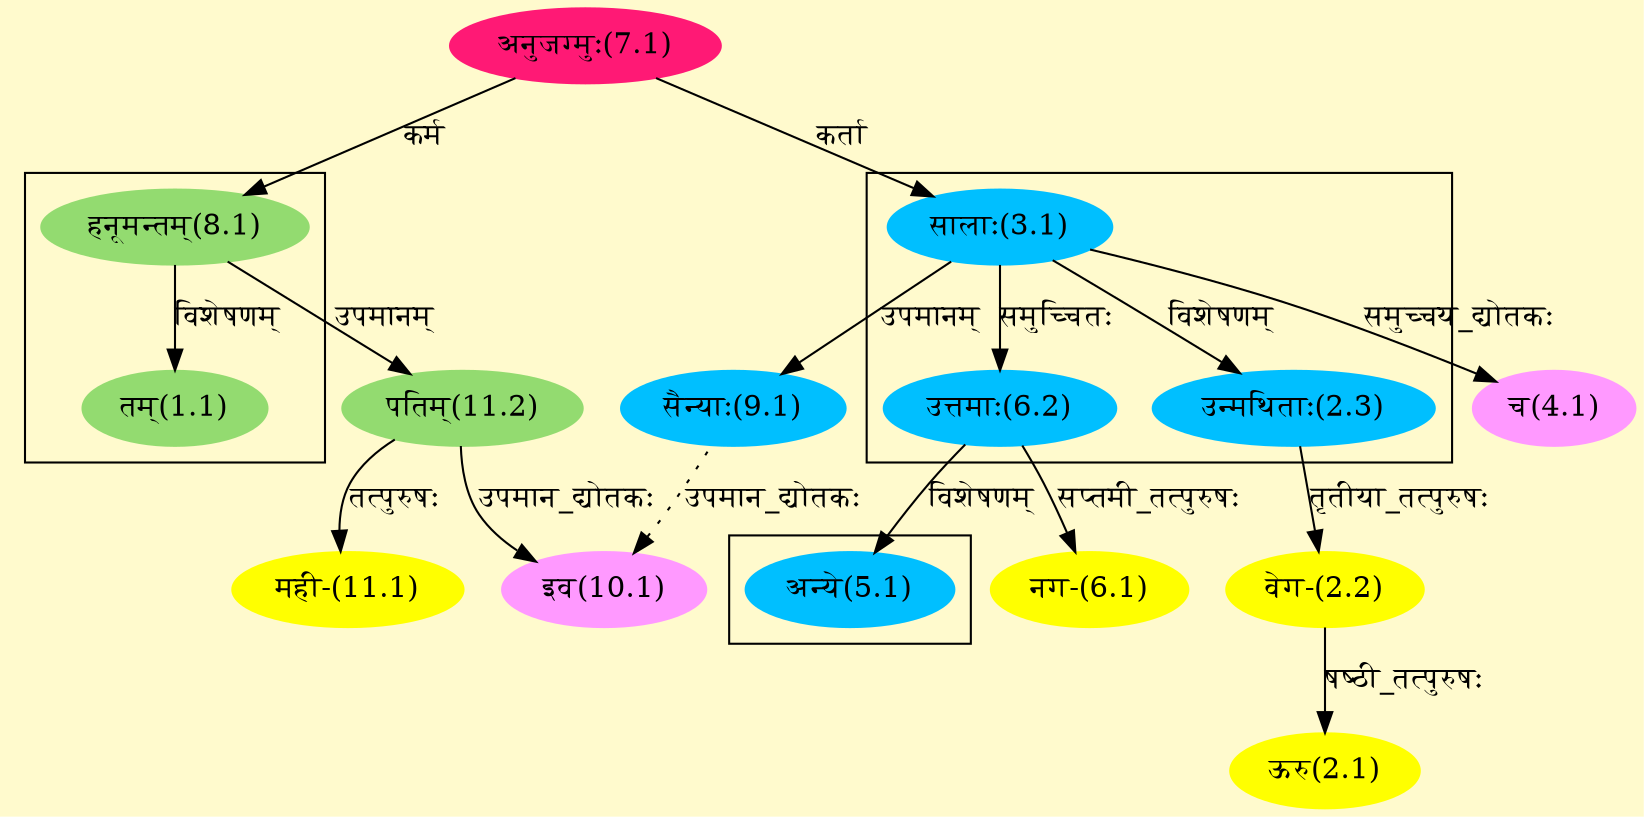 digraph G{
rankdir=BT;
 compound=true;
 bgcolor="lemonchiffon1";

subgraph cluster_1{
Node1_1 [style=filled, color="#93DB70" label = "तम्(1.1)"]
Node8_1 [style=filled, color="#93DB70" label = "हनूमन्तम्(8.1)"]

}

subgraph cluster_2{
Node2_3 [style=filled, color="#00BFFF" label = "उन्मथिताः(2.3)"]
Node3_1 [style=filled, color="#00BFFF" label = "सालाः(3.1)"]
Node6_2 [style=filled, color="#00BFFF" label = "उत्तमाः(6.2)"]

}

subgraph cluster_3{
Node5_1 [style=filled, color="#00BFFF" label = "अन्ये(5.1)"]
Node6_2 [style=filled, color="#00BFFF" label = "उत्तमाः(6.2)"]

}
Node2_1 [style=filled, color="#FFFF00" label = "ऊरु(2.1)"]
Node2_2 [style=filled, color="#FFFF00" label = "वेग-(2.2)"]
Node2_3 [style=filled, color="#00BFFF" label = "उन्मथिताः(2.3)"]
Node3_1 [style=filled, color="#00BFFF" label = "सालाः(3.1)"]
Node7_1 [style=filled, color="#FF1975" label = "अनुजग्मुः(7.1)"]
Node4_1 [style=filled, color="#FF99FF" label = "च(4.1)"]
Node6_1 [style=filled, color="#FFFF00" label = "नग-(6.1)"]
Node6_2 [style=filled, color="#00BFFF" label = "उत्तमाः(6.2)"]
Node [style=filled, color="" label = "()"]
Node8_1 [style=filled, color="#93DB70" label = "हनूमन्तम्(8.1)"]
Node9_1 [style=filled, color="#00BFFF" label = "सैन्याः(9.1)"]
Node10_1 [style=filled, color="#FF99FF" label = "इव(10.1)"]
Node11_2 [style=filled, color="#93DB70" label = "पतिम्(11.2)"]
Node11_1 [style=filled, color="#FFFF00" label = "मही-(11.1)"]
/* Start of Relations section */

Node1_1 -> Node8_1 [  label="विशेषणम्"  dir="back" ]
Node2_1 -> Node2_2 [  label="षष्ठी_तत्पुरुषः"  dir="back" ]
Node2_2 -> Node2_3 [  label="तृतीया_तत्पुरुषः"  dir="back" ]
Node2_3 -> Node3_1 [  label="विशेषणम्"  dir="back" ]
Node3_1 -> Node7_1 [  label="कर्ता"  dir="back" ]
Node4_1 -> Node3_1 [  label="समुच्चय_द्योतकः"  dir="back" ]
Node5_1 -> Node6_2 [  label="विशेषणम्"  dir="back" ]
Node6_1 -> Node6_2 [  label="सप्तमी_तत्पुरुषः"  dir="back" ]
Node6_2 -> Node3_1 [  label="समुच्चितः"  dir="back" ]
Node8_1 -> Node7_1 [  label="कर्म"  dir="back" ]
Node9_1 -> Node3_1 [  label="उपमानम्"  dir="back" ]
Node10_1 -> Node11_2 [  label="उपमान_द्योतकः"  dir="back" ]
Node10_1 -> Node9_1 [ style=dotted label="उपमान_द्योतकः"  dir="back" ]
Node11_1 -> Node11_2 [  label="तत्पुरुषः"  dir="back" ]
Node11_2 -> Node8_1 [  label="उपमानम्"  dir="back" ]
}

